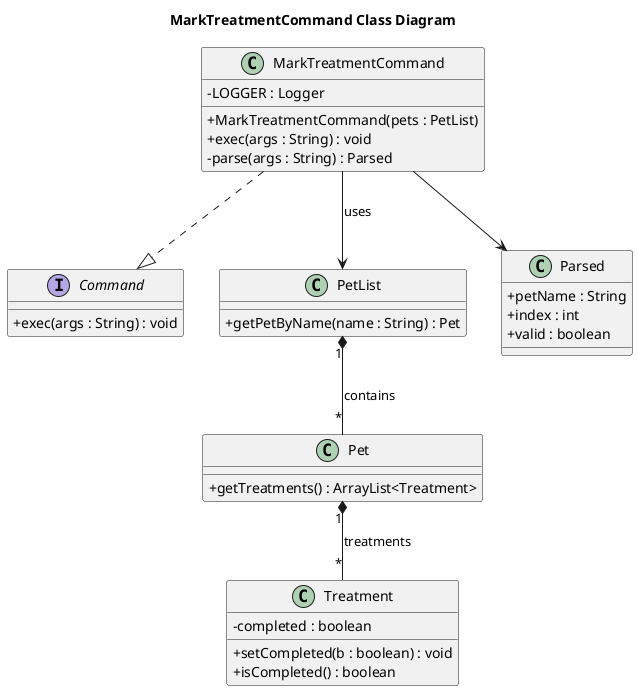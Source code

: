 @startuml
skinparam classAttributeIconSize 0
title MarkTreatmentCommand Class Diagram

interface Command {
  +exec(args : String) : void
}

class MarkTreatmentCommand {
  -LOGGER : Logger
  +MarkTreatmentCommand(pets : PetList)
  +exec(args : String) : void
  -parse(args : String) : Parsed
}

class PetList {
  +getPetByName(name : String) : Pet
}

class Pet {
  +getTreatments() : ArrayList<Treatment>
}

class Treatment {
  -completed : boolean
  +setCompleted(b : boolean) : void
  +isCompleted() : boolean
}

class Parsed {
  +petName : String
  +index : int
  +valid : boolean
}

MarkTreatmentCommand ..|> Command
MarkTreatmentCommand --> PetList : uses
PetList "1" *-- "*" Pet : contains
Pet "1" *-- "*" Treatment : treatments
MarkTreatmentCommand --> Parsed

@enduml
